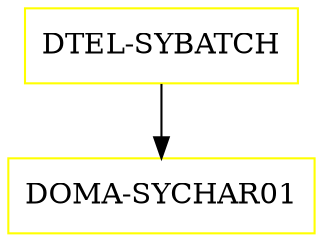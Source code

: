 digraph G {
  "DTEL-SYBATCH" [shape=box,color=yellow];
  "DOMA-SYCHAR01" [shape=box,color=yellow,URL="./DOMA_SYCHAR01.html"];
  "DTEL-SYBATCH" -> "DOMA-SYCHAR01";
}
